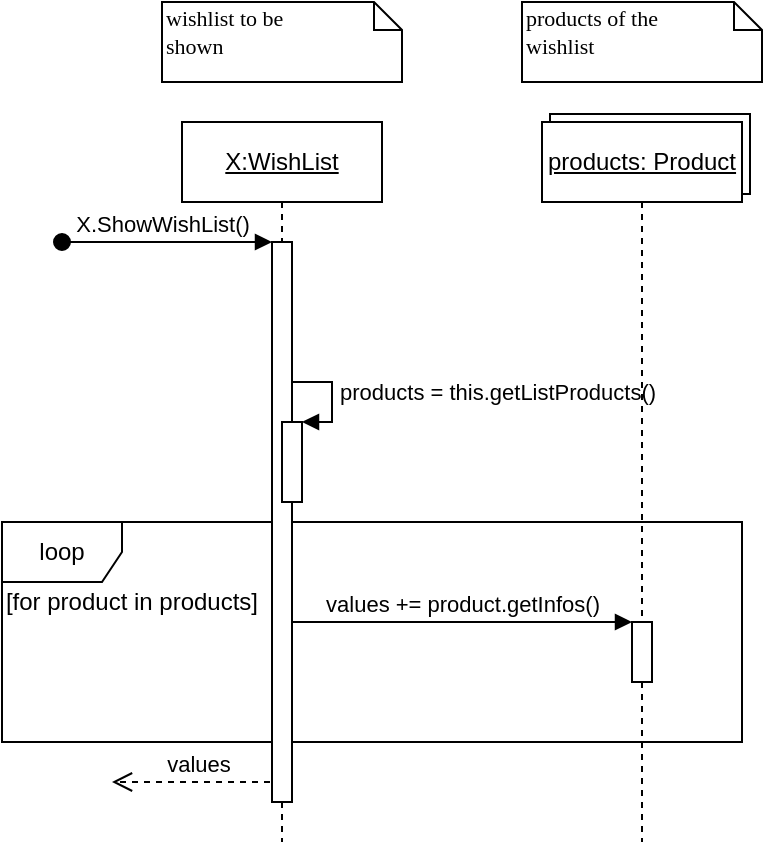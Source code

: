 <mxfile version="12.9.3" type="device"><diagram id="xSjLbOeb4Q_Lxthpekm5" name="Page-1"><mxGraphModel dx="853" dy="1601" grid="1" gridSize="10" guides="1" tooltips="1" connect="1" arrows="1" fold="1" page="1" pageScale="1" pageWidth="850" pageHeight="1100" math="0" shadow="0"><root><mxCell id="0"/><mxCell id="1" parent="0"/><mxCell id="d72P_8MeRgftTo0Zoztv-3" value="" style="rounded=0;whiteSpace=wrap;html=1;" vertex="1" parent="1"><mxGeometry x="424" y="36" width="100" height="40" as="geometry"/></mxCell><mxCell id="Cd-1w0f5CPjfxfT0OCZ9-16" value="loop" style="shape=umlFrame;whiteSpace=wrap;html=1;" parent="1" vertex="1"><mxGeometry x="150" y="240" width="370" height="110" as="geometry"/></mxCell><mxCell id="2cdeELx0gKLlCppEoA9O-8" value="values" style="html=1;verticalAlign=bottom;endArrow=open;dashed=1;endSize=8;" parent="1" edge="1"><mxGeometry relative="1" as="geometry"><mxPoint x="290" y="370" as="sourcePoint"/><mxPoint x="205" y="370" as="targetPoint"/></mxGeometry></mxCell><mxCell id="Cd-1w0f5CPjfxfT0OCZ9-21" value="values += product.getInfos()" style="html=1;verticalAlign=bottom;endArrow=block;entryX=0;entryY=0;" parent="1" source="2cdeELx0gKLlCppEoA9O-6" target="Cd-1w0f5CPjfxfT0OCZ9-20" edge="1"><mxGeometry relative="1" as="geometry"><mxPoint x="295" y="290" as="sourcePoint"/></mxGeometry></mxCell><mxCell id="Cd-1w0f5CPjfxfT0OCZ9-4" value="&lt;u&gt;X:WishList&lt;/u&gt;" style="shape=umlLifeline;perimeter=lifelinePerimeter;whiteSpace=wrap;html=1;container=1;collapsible=0;recursiveResize=0;outlineConnect=0;" parent="1" vertex="1"><mxGeometry x="240" y="40" width="100" height="360" as="geometry"/></mxCell><mxCell id="2cdeELx0gKLlCppEoA9O-5" value="&lt;span style=&quot;text-align: center ; background-color: rgb(255 , 255 , 255)&quot;&gt;products = this.getListProducts()&lt;/span&gt;" style="edgeStyle=orthogonalEdgeStyle;html=1;align=left;spacingLeft=2;endArrow=block;rounded=0;entryX=1;entryY=0;labelPosition=right;verticalLabelPosition=middle;verticalAlign=middle;labelBackgroundColor=#ffffff;" parent="Cd-1w0f5CPjfxfT0OCZ9-4" target="2cdeELx0gKLlCppEoA9O-4" edge="1"><mxGeometry relative="1" as="geometry"><mxPoint x="50" y="130" as="sourcePoint"/><Array as="points"><mxPoint x="75" y="130"/></Array></mxGeometry></mxCell><mxCell id="2cdeELx0gKLlCppEoA9O-6" value="" style="html=1;points=[];perimeter=orthogonalPerimeter;" parent="Cd-1w0f5CPjfxfT0OCZ9-4" vertex="1"><mxGeometry x="45" y="60" width="10" height="280" as="geometry"/></mxCell><mxCell id="2cdeELx0gKLlCppEoA9O-4" value="" style="html=1;points=[];perimeter=orthogonalPerimeter;" parent="Cd-1w0f5CPjfxfT0OCZ9-4" vertex="1"><mxGeometry x="50" y="150" width="10" height="40" as="geometry"/></mxCell><mxCell id="Cd-1w0f5CPjfxfT0OCZ9-17" value="&lt;u&gt;products: Product&lt;/u&gt;" style="shape=umlLifeline;perimeter=lifelinePerimeter;whiteSpace=wrap;html=1;container=1;collapsible=0;recursiveResize=0;outlineConnect=0;" parent="1" vertex="1"><mxGeometry x="420" y="40" width="100" height="360" as="geometry"/></mxCell><mxCell id="Cd-1w0f5CPjfxfT0OCZ9-20" value="" style="html=1;points=[];perimeter=orthogonalPerimeter;" parent="Cd-1w0f5CPjfxfT0OCZ9-17" vertex="1"><mxGeometry x="45" y="250" width="10" height="30" as="geometry"/></mxCell><mxCell id="Cd-1w0f5CPjfxfT0OCZ9-18" value="[for product in products]" style="text;html=1;strokeColor=none;fillColor=none;align=center;verticalAlign=middle;whiteSpace=wrap;rounded=0;" parent="1" vertex="1"><mxGeometry x="150" y="270" width="130" height="20" as="geometry"/></mxCell><mxCell id="2cdeELx0gKLlCppEoA9O-2" value="X.ShowWishList()" style="html=1;verticalAlign=bottom;startArrow=oval;endArrow=block;startSize=8;" parent="1" target="2cdeELx0gKLlCppEoA9O-6" edge="1"><mxGeometry x="-0.059" relative="1" as="geometry"><mxPoint x="180" y="100" as="sourcePoint"/><mxPoint as="offset"/><mxPoint x="265" y="100" as="targetPoint"/></mxGeometry></mxCell><mxCell id="d72P_8MeRgftTo0Zoztv-1" value="&lt;span style=&quot;font-size: 11px&quot;&gt;wishlist to be&lt;br&gt;shown&lt;/span&gt;" style="shape=note;whiteSpace=wrap;html=1;size=14;verticalAlign=top;align=left;spacingTop=-6;rounded=0;shadow=0;comic=0;labelBackgroundColor=none;strokeWidth=1;fontFamily=Verdana;fontSize=12" vertex="1" parent="1"><mxGeometry x="230" y="-20" width="120" height="40" as="geometry"/></mxCell><mxCell id="d72P_8MeRgftTo0Zoztv-2" value="&lt;span style=&quot;font-size: 11px&quot;&gt;products of the&amp;nbsp;&lt;br&gt;wishlist&lt;br&gt;&lt;/span&gt;" style="shape=note;whiteSpace=wrap;html=1;size=14;verticalAlign=top;align=left;spacingTop=-6;rounded=0;shadow=0;comic=0;labelBackgroundColor=none;strokeWidth=1;fontFamily=Verdana;fontSize=12" vertex="1" parent="1"><mxGeometry x="410" y="-20" width="120" height="40" as="geometry"/></mxCell></root></mxGraphModel></diagram></mxfile>